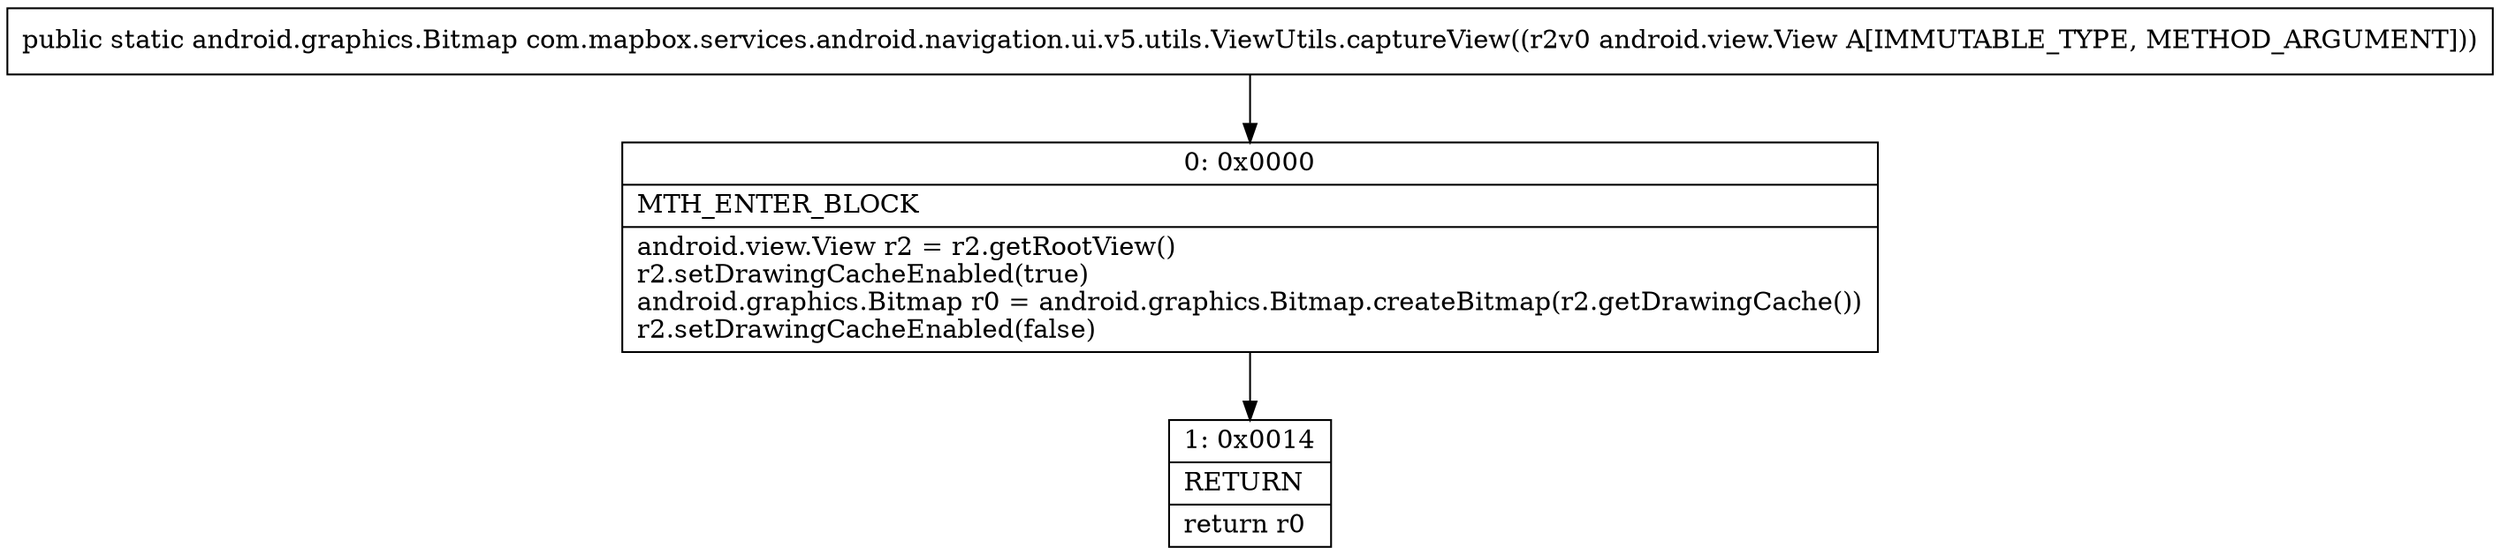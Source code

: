 digraph "CFG forcom.mapbox.services.android.navigation.ui.v5.utils.ViewUtils.captureView(Landroid\/view\/View;)Landroid\/graphics\/Bitmap;" {
Node_0 [shape=record,label="{0\:\ 0x0000|MTH_ENTER_BLOCK\l|android.view.View r2 = r2.getRootView()\lr2.setDrawingCacheEnabled(true)\landroid.graphics.Bitmap r0 = android.graphics.Bitmap.createBitmap(r2.getDrawingCache())\lr2.setDrawingCacheEnabled(false)\l}"];
Node_1 [shape=record,label="{1\:\ 0x0014|RETURN\l|return r0\l}"];
MethodNode[shape=record,label="{public static android.graphics.Bitmap com.mapbox.services.android.navigation.ui.v5.utils.ViewUtils.captureView((r2v0 android.view.View A[IMMUTABLE_TYPE, METHOD_ARGUMENT])) }"];
MethodNode -> Node_0;
Node_0 -> Node_1;
}

